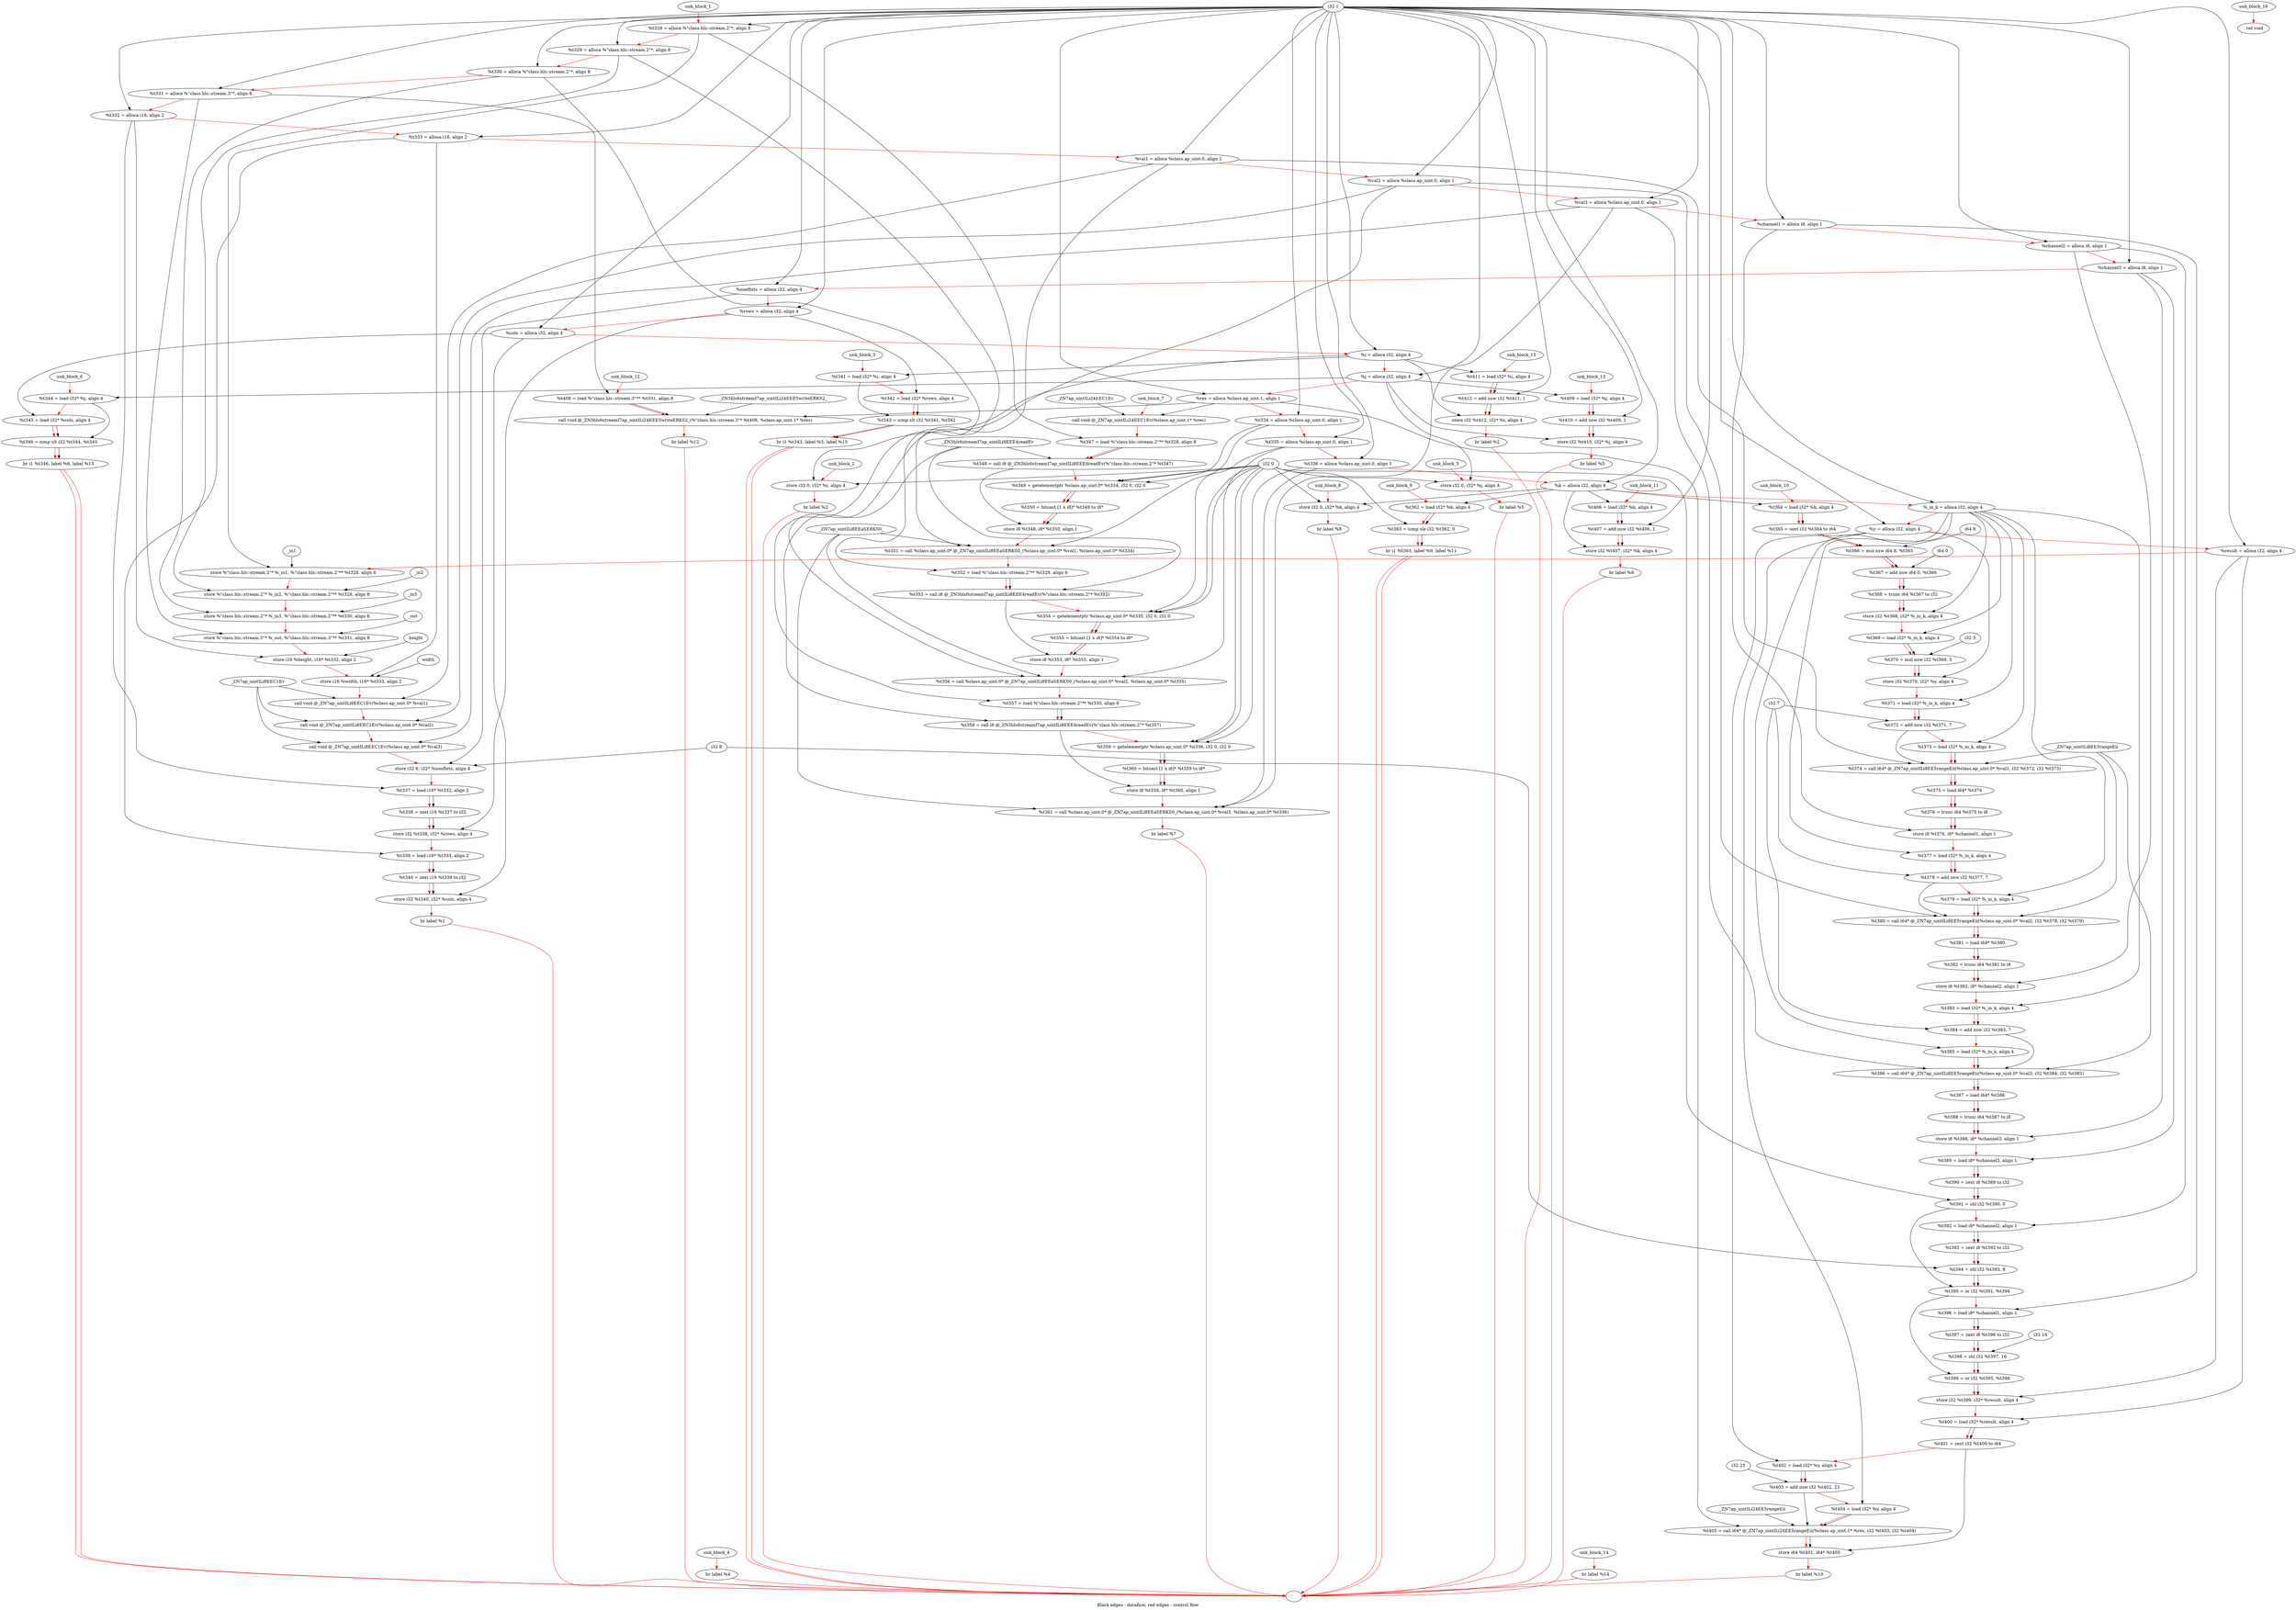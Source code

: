 digraph G {
compound=true
label="Black edges - dataflow, red edges - control flow"
"t328" [label="  %t328 = alloca %\"class.hls::stream.2\"*, align 8"]
"t329" [label="  %t329 = alloca %\"class.hls::stream.2\"*, align 8"]
"t330" [label="  %t330 = alloca %\"class.hls::stream.2\"*, align 8"]
"t331" [label="  %t331 = alloca %\"class.hls::stream.3\"*, align 8"]
"t332" [label="  %t332 = alloca i16, align 2"]
"t333" [label="  %t333 = alloca i16, align 2"]
"val1" [label="  %val1 = alloca %class.ap_uint.0, align 1"]
"val2" [label="  %val2 = alloca %class.ap_uint.0, align 1"]
"val3" [label="  %val3 = alloca %class.ap_uint.0, align 1"]
"channel1" [label="  %channel1 = alloca i8, align 1"]
"channel2" [label="  %channel2 = alloca i8, align 1"]
"channel3" [label="  %channel3 = alloca i8, align 1"]
"noofbits" [label="  %noofbits = alloca i32, align 4"]
"rows" [label="  %rows = alloca i32, align 4"]
"cols" [label="  %cols = alloca i32, align 4"]
"i" [label="  %i = alloca i32, align 4"]
"j" [label="  %j = alloca i32, align 4"]
"res" [label="  %res = alloca %class.ap_uint.1, align 1"]
"t334" [label="  %t334 = alloca %class.ap_uint.0, align 1"]
"t335" [label="  %t335 = alloca %class.ap_uint.0, align 1"]
"t336" [label="  %t336 = alloca %class.ap_uint.0, align 1"]
"k" [label="  %k = alloca i32, align 4"]
"_in_k" [label="  %_in_k = alloca i32, align 4"]
"y" [label="  %y = alloca i32, align 4"]
"result" [label="  %result = alloca i32, align 4"]
"_1" [label="  store %\"class.hls::stream.2\"* %_in1, %\"class.hls::stream.2\"** %t328, align 8"]
"_2" [label="  store %\"class.hls::stream.2\"* %_in2, %\"class.hls::stream.2\"** %t329, align 8"]
"_3" [label="  store %\"class.hls::stream.2\"* %_in3, %\"class.hls::stream.2\"** %t330, align 8"]
"_4" [label="  store %\"class.hls::stream.3\"* %_out, %\"class.hls::stream.3\"** %t331, align 8"]
"_5" [label="  store i16 %height, i16* %t332, align 2"]
"_6" [label="  store i16 %width, i16* %t333, align 2"]
"_7" [label="  call void @_ZN7ap_uintILi8EEC1Ev(%class.ap_uint.0* %val1)"]
"_8" [label="  call void @_ZN7ap_uintILi8EEC1Ev(%class.ap_uint.0* %val2)"]
"_9" [label="  call void @_ZN7ap_uintILi8EEC1Ev(%class.ap_uint.0* %val3)"]
"_10" [label="  store i32 8, i32* %noofbits, align 4"]
"t337" [label="  %t337 = load i16* %t332, align 2"]
"t338" [label="  %t338 = zext i16 %t337 to i32"]
"_11" [label="  store i32 %t338, i32* %rows, align 4"]
"t339" [label="  %t339 = load i16* %t333, align 2"]
"t340" [label="  %t340 = zext i16 %t339 to i32"]
"_12" [label="  store i32 %t340, i32* %cols, align 4"]
"_13" [label="  br label %1"]
"unk_block_1" -> "t328"[color=red]
"i32 1" -> "t328"
"t328" -> "t329"[color=red weight=2]
"i32 1" -> "t329"
"t329" -> "t330"[color=red weight=2]
"i32 1" -> "t330"
"t330" -> "t331"[color=red weight=2]
"i32 1" -> "t331"
"t331" -> "t332"[color=red weight=2]
"i32 1" -> "t332"
"t332" -> "t333"[color=red weight=2]
"i32 1" -> "t333"
"t333" -> "val1"[color=red weight=2]
"i32 1" -> "val1"
"val1" -> "val2"[color=red weight=2]
"i32 1" -> "val2"
"val2" -> "val3"[color=red weight=2]
"i32 1" -> "val3"
"val3" -> "channel1"[color=red weight=2]
"i32 1" -> "channel1"
"channel1" -> "channel2"[color=red weight=2]
"i32 1" -> "channel2"
"channel2" -> "channel3"[color=red weight=2]
"i32 1" -> "channel3"
"channel3" -> "noofbits"[color=red weight=2]
"i32 1" -> "noofbits"
"noofbits" -> "rows"[color=red weight=2]
"i32 1" -> "rows"
"rows" -> "cols"[color=red weight=2]
"i32 1" -> "cols"
"cols" -> "i"[color=red weight=2]
"i32 1" -> "i"
"i" -> "j"[color=red weight=2]
"i32 1" -> "j"
"j" -> "res"[color=red weight=2]
"i32 1" -> "res"
"res" -> "t334"[color=red weight=2]
"i32 1" -> "t334"
"t334" -> "t335"[color=red weight=2]
"i32 1" -> "t335"
"t335" -> "t336"[color=red weight=2]
"i32 1" -> "t336"
"t336" -> "k"[color=red weight=2]
"i32 1" -> "k"
"k" -> "_in_k"[color=red weight=2]
"i32 1" -> "_in_k"
"_in_k" -> "y"[color=red weight=2]
"i32 1" -> "y"
"y" -> "result"[color=red weight=2]
"i32 1" -> "result"
"result" -> "_1"[color=red weight=2]
"_in1" -> "_1"
"t328" -> "_1"
"_1" -> "_2"[color=red weight=2]
"_in2" -> "_2"
"t329" -> "_2"
"_2" -> "_3"[color=red weight=2]
"_in3" -> "_3"
"t330" -> "_3"
"_3" -> "_4"[color=red weight=2]
"_out" -> "_4"
"t331" -> "_4"
"_4" -> "_5"[color=red weight=2]
"height" -> "_5"
"t332" -> "_5"
"_5" -> "_6"[color=red weight=2]
"width" -> "_6"
"t333" -> "_6"
"_6" -> "_7"[color=red weight=2]
"val1" -> "_7"
"_ZN7ap_uintILi8EEC1Ev" -> "_7"
"_7" -> "_8"[color=red weight=2]
"val2" -> "_8"
"_ZN7ap_uintILi8EEC1Ev" -> "_8"
"_8" -> "_9"[color=red weight=2]
"val3" -> "_9"
"_ZN7ap_uintILi8EEC1Ev" -> "_9"
"_9" -> "_10"[color=red weight=2]
"i32 8" -> "_10"
"noofbits" -> "_10"
"_10" -> "t337"[color=red weight=2]
"t332" -> "t337"
"t337" -> "t338"[color=red weight=2]
"t337" -> "t338"
"t338" -> "_11"[color=red weight=2]
"t338" -> "_11"
"rows" -> "_11"
"_11" -> "t339"[color=red weight=2]
"t333" -> "t339"
"t339" -> "t340"[color=red weight=2]
"t339" -> "t340"
"t340" -> "_12"[color=red weight=2]
"t340" -> "_12"
"cols" -> "_12"
"_12" -> "_13"[color=red weight=2]
"_13" -> ""[color=red]

"_14" [label="  store i32 0, i32* %i, align 4"]
"_15" [label="  br label %2"]
"unk_block_2" -> "_14"[color=red]
"i32 0" -> "_14"
"i" -> "_14"
"_14" -> "_15"[color=red weight=2]
"_15" -> ""[color=red]

"t341" [label="  %t341 = load i32* %i, align 4"]
"t342" [label="  %t342 = load i32* %rows, align 4"]
"t343" [label="  %t343 = icmp slt i32 %t341, %t342"]
"_16" [label="  br i1 %t343, label %3, label %15"]
"unk_block_3" -> "t341"[color=red]
"i" -> "t341"
"t341" -> "t342"[color=red weight=2]
"rows" -> "t342"
"t342" -> "t343"[color=red weight=2]
"t341" -> "t343"
"t342" -> "t343"
"t343" -> "_16"[color=red weight=2]
"t343" -> "_16"
"_16" -> ""[color=red]
"_16" -> ""[color=red]

"_17" [label="  br label %4"]
"unk_block_4" -> "_17"[color=red]
"_17" -> ""[color=red]

"_18" [label="  store i32 0, i32* %j, align 4"]
"_19" [label="  br label %5"]
"unk_block_5" -> "_18"[color=red]
"i32 0" -> "_18"
"j" -> "_18"
"_18" -> "_19"[color=red weight=2]
"_19" -> ""[color=red]

"t344" [label="  %t344 = load i32* %j, align 4"]
"t345" [label="  %t345 = load i32* %cols, align 4"]
"t346" [label="  %t346 = icmp slt i32 %t344, %t345"]
"_20" [label="  br i1 %t346, label %6, label %13"]
"unk_block_6" -> "t344"[color=red]
"j" -> "t344"
"t344" -> "t345"[color=red weight=2]
"cols" -> "t345"
"t345" -> "t346"[color=red weight=2]
"t344" -> "t346"
"t345" -> "t346"
"t346" -> "_20"[color=red weight=2]
"t346" -> "_20"
"_20" -> ""[color=red]
"_20" -> ""[color=red]

"_21" [label="  call void @_ZN7ap_uintILi24EEC1Ev(%class.ap_uint.1* %res)"]
"t347" [label="  %t347 = load %\"class.hls::stream.2\"** %t328, align 8"]
"t348" [label="  %t348 = call i8 @_ZN3hls6streamI7ap_uintILi8EEE4readEv(%\"class.hls::stream.2\"* %t347)"]
"t349" [label="  %t349 = getelementptr %class.ap_uint.0* %t334, i32 0, i32 0"]
"t350" [label="  %t350 = bitcast [1 x i8]* %t349 to i8*"]
"_22" [label="  store i8 %t348, i8* %t350, align 1"]
"t351" [label="  %t351 = call %class.ap_uint.0* @_ZN7ap_uintILi8EEaSERKS0_(%class.ap_uint.0* %val1, %class.ap_uint.0* %t334)"]
"t352" [label="  %t352 = load %\"class.hls::stream.2\"** %t329, align 8"]
"t353" [label="  %t353 = call i8 @_ZN3hls6streamI7ap_uintILi8EEE4readEv(%\"class.hls::stream.2\"* %t352)"]
"t354" [label="  %t354 = getelementptr %class.ap_uint.0* %t335, i32 0, i32 0"]
"t355" [label="  %t355 = bitcast [1 x i8]* %t354 to i8*"]
"_23" [label="  store i8 %t353, i8* %t355, align 1"]
"t356" [label="  %t356 = call %class.ap_uint.0* @_ZN7ap_uintILi8EEaSERKS0_(%class.ap_uint.0* %val2, %class.ap_uint.0* %t335)"]
"t357" [label="  %t357 = load %\"class.hls::stream.2\"** %t330, align 8"]
"t358" [label="  %t358 = call i8 @_ZN3hls6streamI7ap_uintILi8EEE4readEv(%\"class.hls::stream.2\"* %t357)"]
"t359" [label="  %t359 = getelementptr %class.ap_uint.0* %t336, i32 0, i32 0"]
"t360" [label="  %t360 = bitcast [1 x i8]* %t359 to i8*"]
"_24" [label="  store i8 %t358, i8* %t360, align 1"]
"t361" [label="  %t361 = call %class.ap_uint.0* @_ZN7ap_uintILi8EEaSERKS0_(%class.ap_uint.0* %val3, %class.ap_uint.0* %t336)"]
"_25" [label="  br label %7"]
"unk_block_7" -> "_21"[color=red]
"res" -> "_21"
"_ZN7ap_uintILi24EEC1Ev" -> "_21"
"_21" -> "t347"[color=red weight=2]
"t328" -> "t347"
"t347" -> "t348"[color=red weight=2]
"t347" -> "t348"
"_ZN3hls6streamI7ap_uintILi8EEE4readEv" -> "t348"
"t348" -> "t349"[color=red weight=2]
"t334" -> "t349"
"i32 0" -> "t349"
"i32 0" -> "t349"
"t349" -> "t350"[color=red weight=2]
"t349" -> "t350"
"t350" -> "_22"[color=red weight=2]
"t348" -> "_22"
"t350" -> "_22"
"_22" -> "t351"[color=red weight=2]
"val1" -> "t351"
"t334" -> "t351"
"_ZN7ap_uintILi8EEaSERKS0_" -> "t351"
"t351" -> "t352"[color=red weight=2]
"t329" -> "t352"
"t352" -> "t353"[color=red weight=2]
"t352" -> "t353"
"_ZN3hls6streamI7ap_uintILi8EEE4readEv" -> "t353"
"t353" -> "t354"[color=red weight=2]
"t335" -> "t354"
"i32 0" -> "t354"
"i32 0" -> "t354"
"t354" -> "t355"[color=red weight=2]
"t354" -> "t355"
"t355" -> "_23"[color=red weight=2]
"t353" -> "_23"
"t355" -> "_23"
"_23" -> "t356"[color=red weight=2]
"val2" -> "t356"
"t335" -> "t356"
"_ZN7ap_uintILi8EEaSERKS0_" -> "t356"
"t356" -> "t357"[color=red weight=2]
"t330" -> "t357"
"t357" -> "t358"[color=red weight=2]
"t357" -> "t358"
"_ZN3hls6streamI7ap_uintILi8EEE4readEv" -> "t358"
"t358" -> "t359"[color=red weight=2]
"t336" -> "t359"
"i32 0" -> "t359"
"i32 0" -> "t359"
"t359" -> "t360"[color=red weight=2]
"t359" -> "t360"
"t360" -> "_24"[color=red weight=2]
"t358" -> "_24"
"t360" -> "_24"
"_24" -> "t361"[color=red weight=2]
"val3" -> "t361"
"t336" -> "t361"
"_ZN7ap_uintILi8EEaSERKS0_" -> "t361"
"t361" -> "_25"[color=red weight=2]
"_25" -> ""[color=red]

"_26" [label="  store i32 0, i32* %k, align 4"]
"_27" [label="  br label %8"]
"unk_block_8" -> "_26"[color=red]
"i32 0" -> "_26"
"k" -> "_26"
"_26" -> "_27"[color=red weight=2]
"_27" -> ""[color=red]

"t362" [label="  %t362 = load i32* %k, align 4"]
"t363" [label="  %t363 = icmp sle i32 %t362, 0"]
"_28" [label="  br i1 %t363, label %9, label %11"]
"unk_block_9" -> "t362"[color=red]
"k" -> "t362"
"t362" -> "t363"[color=red weight=2]
"t362" -> "t363"
"i32 0" -> "t363"
"t363" -> "_28"[color=red weight=2]
"t363" -> "_28"
"_28" -> ""[color=red]
"_28" -> ""[color=red]

"t364" [label="  %t364 = load i32* %k, align 4"]
"t365" [label="  %t365 = sext i32 %t364 to i64"]
"t366" [label="  %t366 = mul nsw i64 8, %t365"]
"t367" [label="  %t367 = add nsw i64 0, %t366"]
"t368" [label="  %t368 = trunc i64 %t367 to i32"]
"_29" [label="  store i32 %t368, i32* %_in_k, align 4"]
"t369" [label="  %t369 = load i32* %_in_k, align 4"]
"t370" [label="  %t370 = mul nsw i32 %t369, 3"]
"_30" [label="  store i32 %t370, i32* %y, align 4"]
"t371" [label="  %t371 = load i32* %_in_k, align 4"]
"t372" [label="  %t372 = add nsw i32 %t371, 7"]
"t373" [label="  %t373 = load i32* %_in_k, align 4"]
"t374" [label="  %t374 = call i64* @_ZN7ap_uintILi8EE5rangeEii(%class.ap_uint.0* %val1, i32 %t372, i32 %t373)"]
"t375" [label="  %t375 = load i64* %t374"]
"t376" [label="  %t376 = trunc i64 %t375 to i8"]
"_31" [label="  store i8 %t376, i8* %channel1, align 1"]
"t377" [label="  %t377 = load i32* %_in_k, align 4"]
"t378" [label="  %t378 = add nsw i32 %t377, 7"]
"t379" [label="  %t379 = load i32* %_in_k, align 4"]
"t380" [label="  %t380 = call i64* @_ZN7ap_uintILi8EE5rangeEii(%class.ap_uint.0* %val2, i32 %t378, i32 %t379)"]
"t381" [label="  %t381 = load i64* %t380"]
"t382" [label="  %t382 = trunc i64 %t381 to i8"]
"_32" [label="  store i8 %t382, i8* %channel2, align 1"]
"t383" [label="  %t383 = load i32* %_in_k, align 4"]
"t384" [label="  %t384 = add nsw i32 %t383, 7"]
"t385" [label="  %t385 = load i32* %_in_k, align 4"]
"t386" [label="  %t386 = call i64* @_ZN7ap_uintILi8EE5rangeEii(%class.ap_uint.0* %val3, i32 %t384, i32 %t385)"]
"t387" [label="  %t387 = load i64* %t386"]
"t388" [label="  %t388 = trunc i64 %t387 to i8"]
"_33" [label="  store i8 %t388, i8* %channel3, align 1"]
"t389" [label="  %t389 = load i8* %channel3, align 1"]
"t390" [label="  %t390 = zext i8 %t389 to i32"]
"t391" [label="  %t391 = shl i32 %t390, 0"]
"t392" [label="  %t392 = load i8* %channel2, align 1"]
"t393" [label="  %t393 = zext i8 %t392 to i32"]
"t394" [label="  %t394 = shl i32 %t393, 8"]
"t395" [label="  %t395 = or i32 %t391, %t394"]
"t396" [label="  %t396 = load i8* %channel1, align 1"]
"t397" [label="  %t397 = zext i8 %t396 to i32"]
"t398" [label="  %t398 = shl i32 %t397, 16"]
"t399" [label="  %t399 = or i32 %t395, %t398"]
"_34" [label="  store i32 %t399, i32* %result, align 4"]
"t400" [label="  %t400 = load i32* %result, align 4"]
"t401" [label="  %t401 = zext i32 %t400 to i64"]
"t402" [label="  %t402 = load i32* %y, align 4"]
"t403" [label="  %t403 = add nsw i32 %t402, 23"]
"t404" [label="  %t404 = load i32* %y, align 4"]
"t405" [label="  %t405 = call i64* @_ZN7ap_uintILi24EE5rangeEii(%class.ap_uint.1* %res, i32 %t403, i32 %t404)"]
"_35" [label="  store i64 %t401, i64* %t405"]
"_36" [label="  br label %10"]
"unk_block_10" -> "t364"[color=red]
"k" -> "t364"
"t364" -> "t365"[color=red weight=2]
"t364" -> "t365"
"t365" -> "t366"[color=red weight=2]
"i64 8" -> "t366"
"t365" -> "t366"
"t366" -> "t367"[color=red weight=2]
"i64 0" -> "t367"
"t366" -> "t367"
"t367" -> "t368"[color=red weight=2]
"t367" -> "t368"
"t368" -> "_29"[color=red weight=2]
"t368" -> "_29"
"_in_k" -> "_29"
"_29" -> "t369"[color=red weight=2]
"_in_k" -> "t369"
"t369" -> "t370"[color=red weight=2]
"t369" -> "t370"
"i32 3" -> "t370"
"t370" -> "_30"[color=red weight=2]
"t370" -> "_30"
"y" -> "_30"
"_30" -> "t371"[color=red weight=2]
"_in_k" -> "t371"
"t371" -> "t372"[color=red weight=2]
"t371" -> "t372"
"i32 7" -> "t372"
"t372" -> "t373"[color=red weight=2]
"_in_k" -> "t373"
"t373" -> "t374"[color=red weight=2]
"val1" -> "t374"
"t372" -> "t374"
"t373" -> "t374"
"_ZN7ap_uintILi8EE5rangeEii" -> "t374"
"t374" -> "t375"[color=red weight=2]
"t374" -> "t375"
"t375" -> "t376"[color=red weight=2]
"t375" -> "t376"
"t376" -> "_31"[color=red weight=2]
"t376" -> "_31"
"channel1" -> "_31"
"_31" -> "t377"[color=red weight=2]
"_in_k" -> "t377"
"t377" -> "t378"[color=red weight=2]
"t377" -> "t378"
"i32 7" -> "t378"
"t378" -> "t379"[color=red weight=2]
"_in_k" -> "t379"
"t379" -> "t380"[color=red weight=2]
"val2" -> "t380"
"t378" -> "t380"
"t379" -> "t380"
"_ZN7ap_uintILi8EE5rangeEii" -> "t380"
"t380" -> "t381"[color=red weight=2]
"t380" -> "t381"
"t381" -> "t382"[color=red weight=2]
"t381" -> "t382"
"t382" -> "_32"[color=red weight=2]
"t382" -> "_32"
"channel2" -> "_32"
"_32" -> "t383"[color=red weight=2]
"_in_k" -> "t383"
"t383" -> "t384"[color=red weight=2]
"t383" -> "t384"
"i32 7" -> "t384"
"t384" -> "t385"[color=red weight=2]
"_in_k" -> "t385"
"t385" -> "t386"[color=red weight=2]
"val3" -> "t386"
"t384" -> "t386"
"t385" -> "t386"
"_ZN7ap_uintILi8EE5rangeEii" -> "t386"
"t386" -> "t387"[color=red weight=2]
"t386" -> "t387"
"t387" -> "t388"[color=red weight=2]
"t387" -> "t388"
"t388" -> "_33"[color=red weight=2]
"t388" -> "_33"
"channel3" -> "_33"
"_33" -> "t389"[color=red weight=2]
"channel3" -> "t389"
"t389" -> "t390"[color=red weight=2]
"t389" -> "t390"
"t390" -> "t391"[color=red weight=2]
"t390" -> "t391"
"i32 0" -> "t391"
"t391" -> "t392"[color=red weight=2]
"channel2" -> "t392"
"t392" -> "t393"[color=red weight=2]
"t392" -> "t393"
"t393" -> "t394"[color=red weight=2]
"t393" -> "t394"
"i32 8" -> "t394"
"t394" -> "t395"[color=red weight=2]
"t391" -> "t395"
"t394" -> "t395"
"t395" -> "t396"[color=red weight=2]
"channel1" -> "t396"
"t396" -> "t397"[color=red weight=2]
"t396" -> "t397"
"t397" -> "t398"[color=red weight=2]
"t397" -> "t398"
"i32 16" -> "t398"
"t398" -> "t399"[color=red weight=2]
"t395" -> "t399"
"t398" -> "t399"
"t399" -> "_34"[color=red weight=2]
"t399" -> "_34"
"result" -> "_34"
"_34" -> "t400"[color=red weight=2]
"result" -> "t400"
"t400" -> "t401"[color=red weight=2]
"t400" -> "t401"
"t401" -> "t402"[color=red weight=2]
"y" -> "t402"
"t402" -> "t403"[color=red weight=2]
"t402" -> "t403"
"i32 23" -> "t403"
"t403" -> "t404"[color=red weight=2]
"y" -> "t404"
"t404" -> "t405"[color=red weight=2]
"res" -> "t405"
"t403" -> "t405"
"t404" -> "t405"
"_ZN7ap_uintILi24EE5rangeEii" -> "t405"
"t405" -> "_35"[color=red weight=2]
"t401" -> "_35"
"t405" -> "_35"
"_35" -> "_36"[color=red weight=2]
"_36" -> ""[color=red]

"t406" [label="  %t406 = load i32* %k, align 4"]
"t407" [label="  %t407 = add nsw i32 %t406, 1"]
"_37" [label="  store i32 %t407, i32* %k, align 4"]
"_38" [label="  br label %8"]
"unk_block_11" -> "t406"[color=red]
"k" -> "t406"
"t406" -> "t407"[color=red weight=2]
"t406" -> "t407"
"i32 1" -> "t407"
"t407" -> "_37"[color=red weight=2]
"t407" -> "_37"
"k" -> "_37"
"_37" -> "_38"[color=red weight=2]
"_38" -> ""[color=red]

"t408" [label="  %t408 = load %\"class.hls::stream.3\"** %t331, align 8"]
"_39" [label="  call void @_ZN3hls6streamI7ap_uintILi24EEE5writeERKS2_(%\"class.hls::stream.3\"* %t408, %class.ap_uint.1* %res)"]
"_40" [label="  br label %12"]
"unk_block_12" -> "t408"[color=red]
"t331" -> "t408"
"t408" -> "_39"[color=red weight=2]
"t408" -> "_39"
"res" -> "_39"
"_ZN3hls6streamI7ap_uintILi24EEE5writeERKS2_" -> "_39"
"_39" -> "_40"[color=red weight=2]
"_40" -> ""[color=red]

"t409" [label="  %t409 = load i32* %j, align 4"]
"t410" [label="  %t410 = add nsw i32 %t409, 1"]
"_41" [label="  store i32 %t410, i32* %j, align 4"]
"_42" [label="  br label %5"]
"unk_block_13" -> "t409"[color=red]
"j" -> "t409"
"t409" -> "t410"[color=red weight=2]
"t409" -> "t410"
"i32 1" -> "t410"
"t410" -> "_41"[color=red weight=2]
"t410" -> "_41"
"j" -> "_41"
"_41" -> "_42"[color=red weight=2]
"_42" -> ""[color=red]

"_43" [label="  br label %14"]
"unk_block_14" -> "_43"[color=red]
"_43" -> ""[color=red]

"t411" [label="  %t411 = load i32* %i, align 4"]
"t412" [label="  %t412 = add nsw i32 %t411, 1"]
"_44" [label="  store i32 %t412, i32* %i, align 4"]
"_45" [label="  br label %2"]
"unk_block_15" -> "t411"[color=red]
"i" -> "t411"
"t411" -> "t412"[color=red weight=2]
"t411" -> "t412"
"i32 1" -> "t412"
"t412" -> "_44"[color=red weight=2]
"t412" -> "_44"
"i" -> "_44"
"_44" -> "_45"[color=red weight=2]
"_45" -> ""[color=red]

"_46" [label="  ret void"]
"unk_block_16" -> "_46"[color=red]

}
